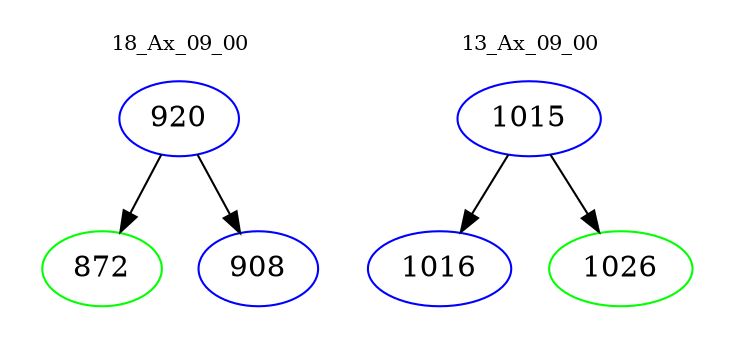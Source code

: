 digraph{
subgraph cluster_0 {
color = white
label = "18_Ax_09_00";
fontsize=10;
T0_920 [label="920", color="blue"]
T0_920 -> T0_872 [color="black"]
T0_872 [label="872", color="green"]
T0_920 -> T0_908 [color="black"]
T0_908 [label="908", color="blue"]
}
subgraph cluster_1 {
color = white
label = "13_Ax_09_00";
fontsize=10;
T1_1015 [label="1015", color="blue"]
T1_1015 -> T1_1016 [color="black"]
T1_1016 [label="1016", color="blue"]
T1_1015 -> T1_1026 [color="black"]
T1_1026 [label="1026", color="green"]
}
}

